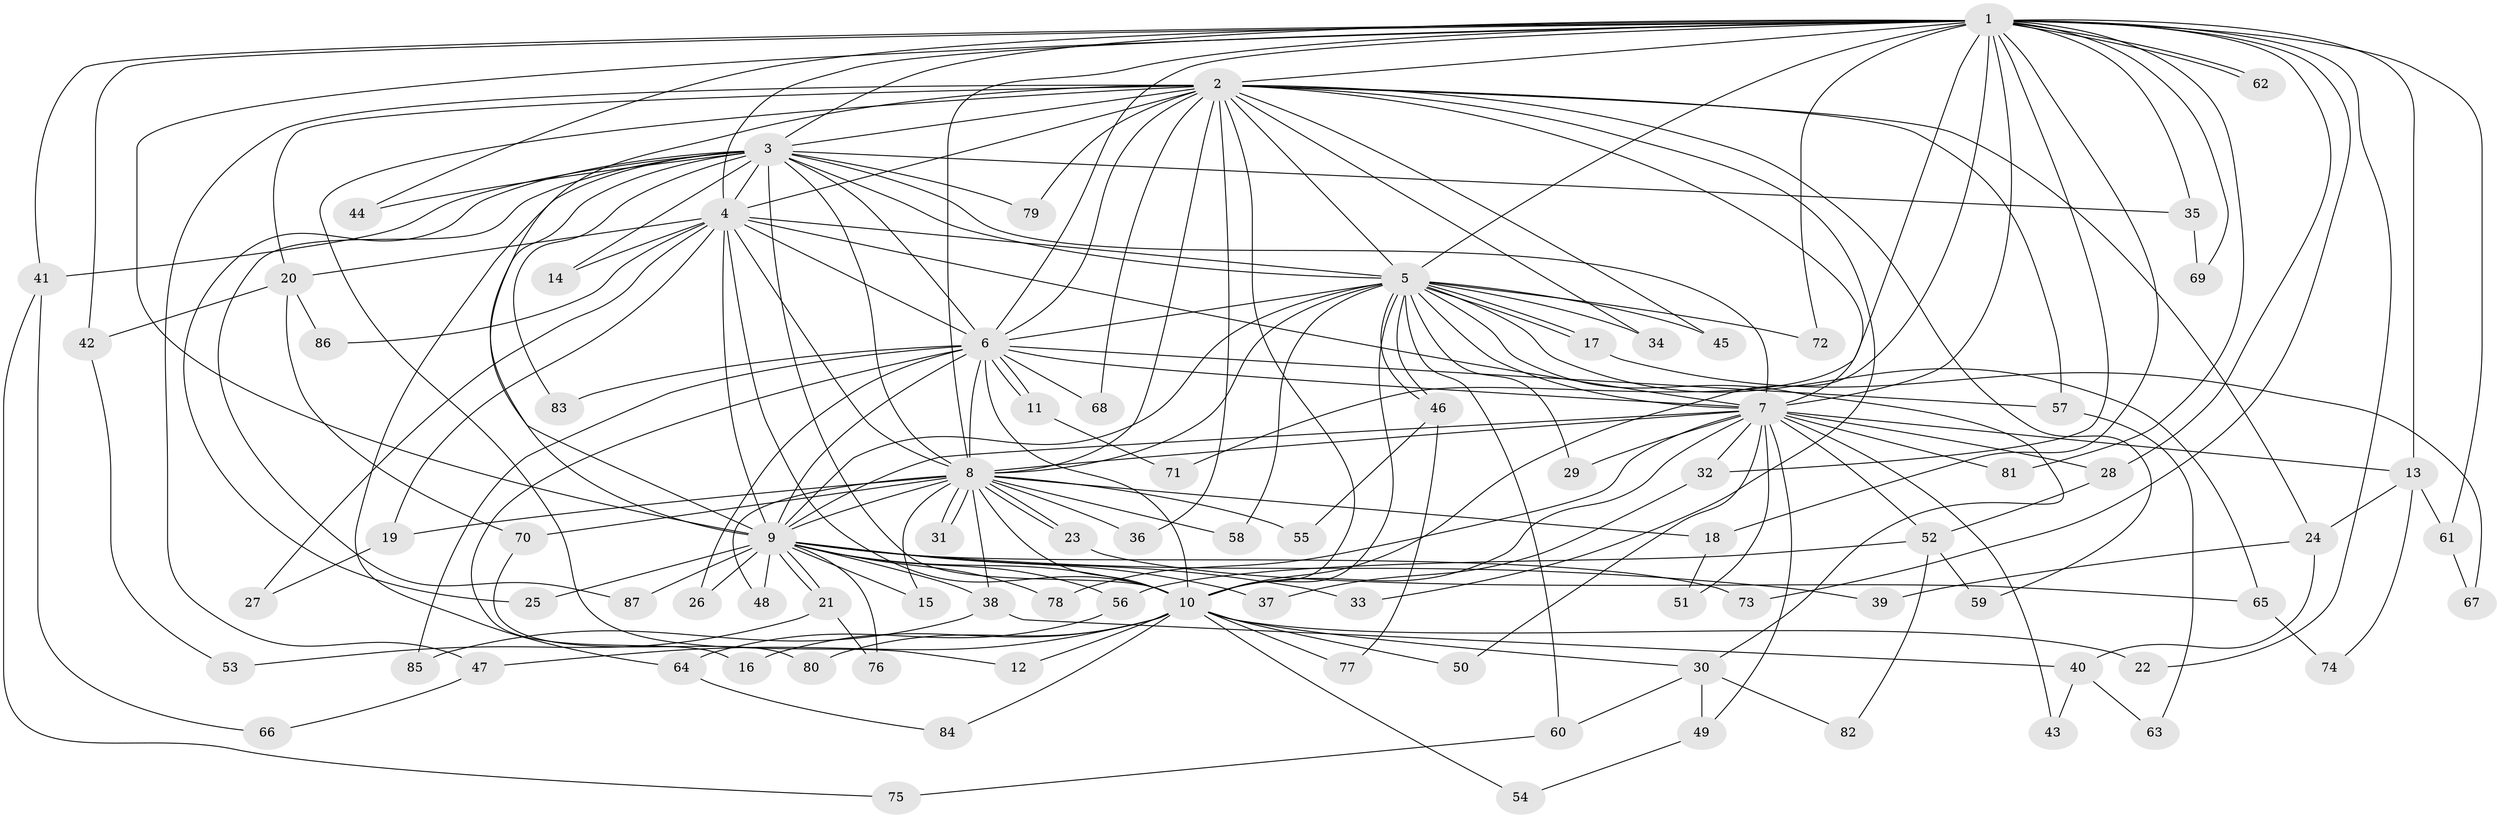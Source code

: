 // Generated by graph-tools (version 1.1) at 2025/35/03/09/25 02:35:00]
// undirected, 87 vertices, 199 edges
graph export_dot {
graph [start="1"]
  node [color=gray90,style=filled];
  1;
  2;
  3;
  4;
  5;
  6;
  7;
  8;
  9;
  10;
  11;
  12;
  13;
  14;
  15;
  16;
  17;
  18;
  19;
  20;
  21;
  22;
  23;
  24;
  25;
  26;
  27;
  28;
  29;
  30;
  31;
  32;
  33;
  34;
  35;
  36;
  37;
  38;
  39;
  40;
  41;
  42;
  43;
  44;
  45;
  46;
  47;
  48;
  49;
  50;
  51;
  52;
  53;
  54;
  55;
  56;
  57;
  58;
  59;
  60;
  61;
  62;
  63;
  64;
  65;
  66;
  67;
  68;
  69;
  70;
  71;
  72;
  73;
  74;
  75;
  76;
  77;
  78;
  79;
  80;
  81;
  82;
  83;
  84;
  85;
  86;
  87;
  1 -- 2;
  1 -- 3;
  1 -- 4;
  1 -- 5;
  1 -- 6;
  1 -- 7;
  1 -- 8;
  1 -- 9;
  1 -- 10;
  1 -- 13;
  1 -- 18;
  1 -- 22;
  1 -- 28;
  1 -- 32;
  1 -- 35;
  1 -- 41;
  1 -- 42;
  1 -- 44;
  1 -- 61;
  1 -- 62;
  1 -- 62;
  1 -- 69;
  1 -- 71;
  1 -- 72;
  1 -- 73;
  1 -- 81;
  2 -- 3;
  2 -- 4;
  2 -- 5;
  2 -- 6;
  2 -- 7;
  2 -- 8;
  2 -- 9;
  2 -- 10;
  2 -- 12;
  2 -- 20;
  2 -- 24;
  2 -- 33;
  2 -- 34;
  2 -- 36;
  2 -- 45;
  2 -- 47;
  2 -- 57;
  2 -- 59;
  2 -- 68;
  2 -- 79;
  3 -- 4;
  3 -- 5;
  3 -- 6;
  3 -- 7;
  3 -- 8;
  3 -- 9;
  3 -- 10;
  3 -- 14;
  3 -- 25;
  3 -- 35;
  3 -- 41;
  3 -- 44;
  3 -- 64;
  3 -- 79;
  3 -- 83;
  3 -- 87;
  4 -- 5;
  4 -- 6;
  4 -- 7;
  4 -- 8;
  4 -- 9;
  4 -- 10;
  4 -- 14;
  4 -- 19;
  4 -- 20;
  4 -- 27;
  4 -- 86;
  5 -- 6;
  5 -- 7;
  5 -- 8;
  5 -- 9;
  5 -- 10;
  5 -- 17;
  5 -- 17;
  5 -- 29;
  5 -- 30;
  5 -- 34;
  5 -- 45;
  5 -- 46;
  5 -- 46;
  5 -- 58;
  5 -- 60;
  5 -- 65;
  5 -- 72;
  6 -- 7;
  6 -- 8;
  6 -- 9;
  6 -- 10;
  6 -- 11;
  6 -- 11;
  6 -- 16;
  6 -- 26;
  6 -- 57;
  6 -- 68;
  6 -- 83;
  6 -- 85;
  7 -- 8;
  7 -- 9;
  7 -- 10;
  7 -- 13;
  7 -- 28;
  7 -- 29;
  7 -- 32;
  7 -- 43;
  7 -- 49;
  7 -- 50;
  7 -- 51;
  7 -- 52;
  7 -- 78;
  7 -- 81;
  8 -- 9;
  8 -- 10;
  8 -- 15;
  8 -- 18;
  8 -- 19;
  8 -- 23;
  8 -- 23;
  8 -- 31;
  8 -- 31;
  8 -- 36;
  8 -- 38;
  8 -- 48;
  8 -- 55;
  8 -- 58;
  8 -- 70;
  9 -- 10;
  9 -- 15;
  9 -- 21;
  9 -- 21;
  9 -- 25;
  9 -- 26;
  9 -- 33;
  9 -- 37;
  9 -- 38;
  9 -- 39;
  9 -- 48;
  9 -- 56;
  9 -- 73;
  9 -- 76;
  9 -- 78;
  9 -- 87;
  10 -- 12;
  10 -- 16;
  10 -- 22;
  10 -- 30;
  10 -- 47;
  10 -- 50;
  10 -- 54;
  10 -- 77;
  10 -- 80;
  10 -- 84;
  11 -- 71;
  13 -- 24;
  13 -- 61;
  13 -- 74;
  17 -- 67;
  18 -- 51;
  19 -- 27;
  20 -- 42;
  20 -- 70;
  20 -- 86;
  21 -- 53;
  21 -- 76;
  23 -- 65;
  24 -- 39;
  24 -- 40;
  28 -- 52;
  30 -- 49;
  30 -- 60;
  30 -- 82;
  32 -- 37;
  35 -- 69;
  38 -- 40;
  38 -- 85;
  40 -- 43;
  40 -- 63;
  41 -- 66;
  41 -- 75;
  42 -- 53;
  46 -- 55;
  46 -- 77;
  47 -- 66;
  49 -- 54;
  52 -- 56;
  52 -- 59;
  52 -- 82;
  56 -- 64;
  57 -- 63;
  60 -- 75;
  61 -- 67;
  64 -- 84;
  65 -- 74;
  70 -- 80;
}
